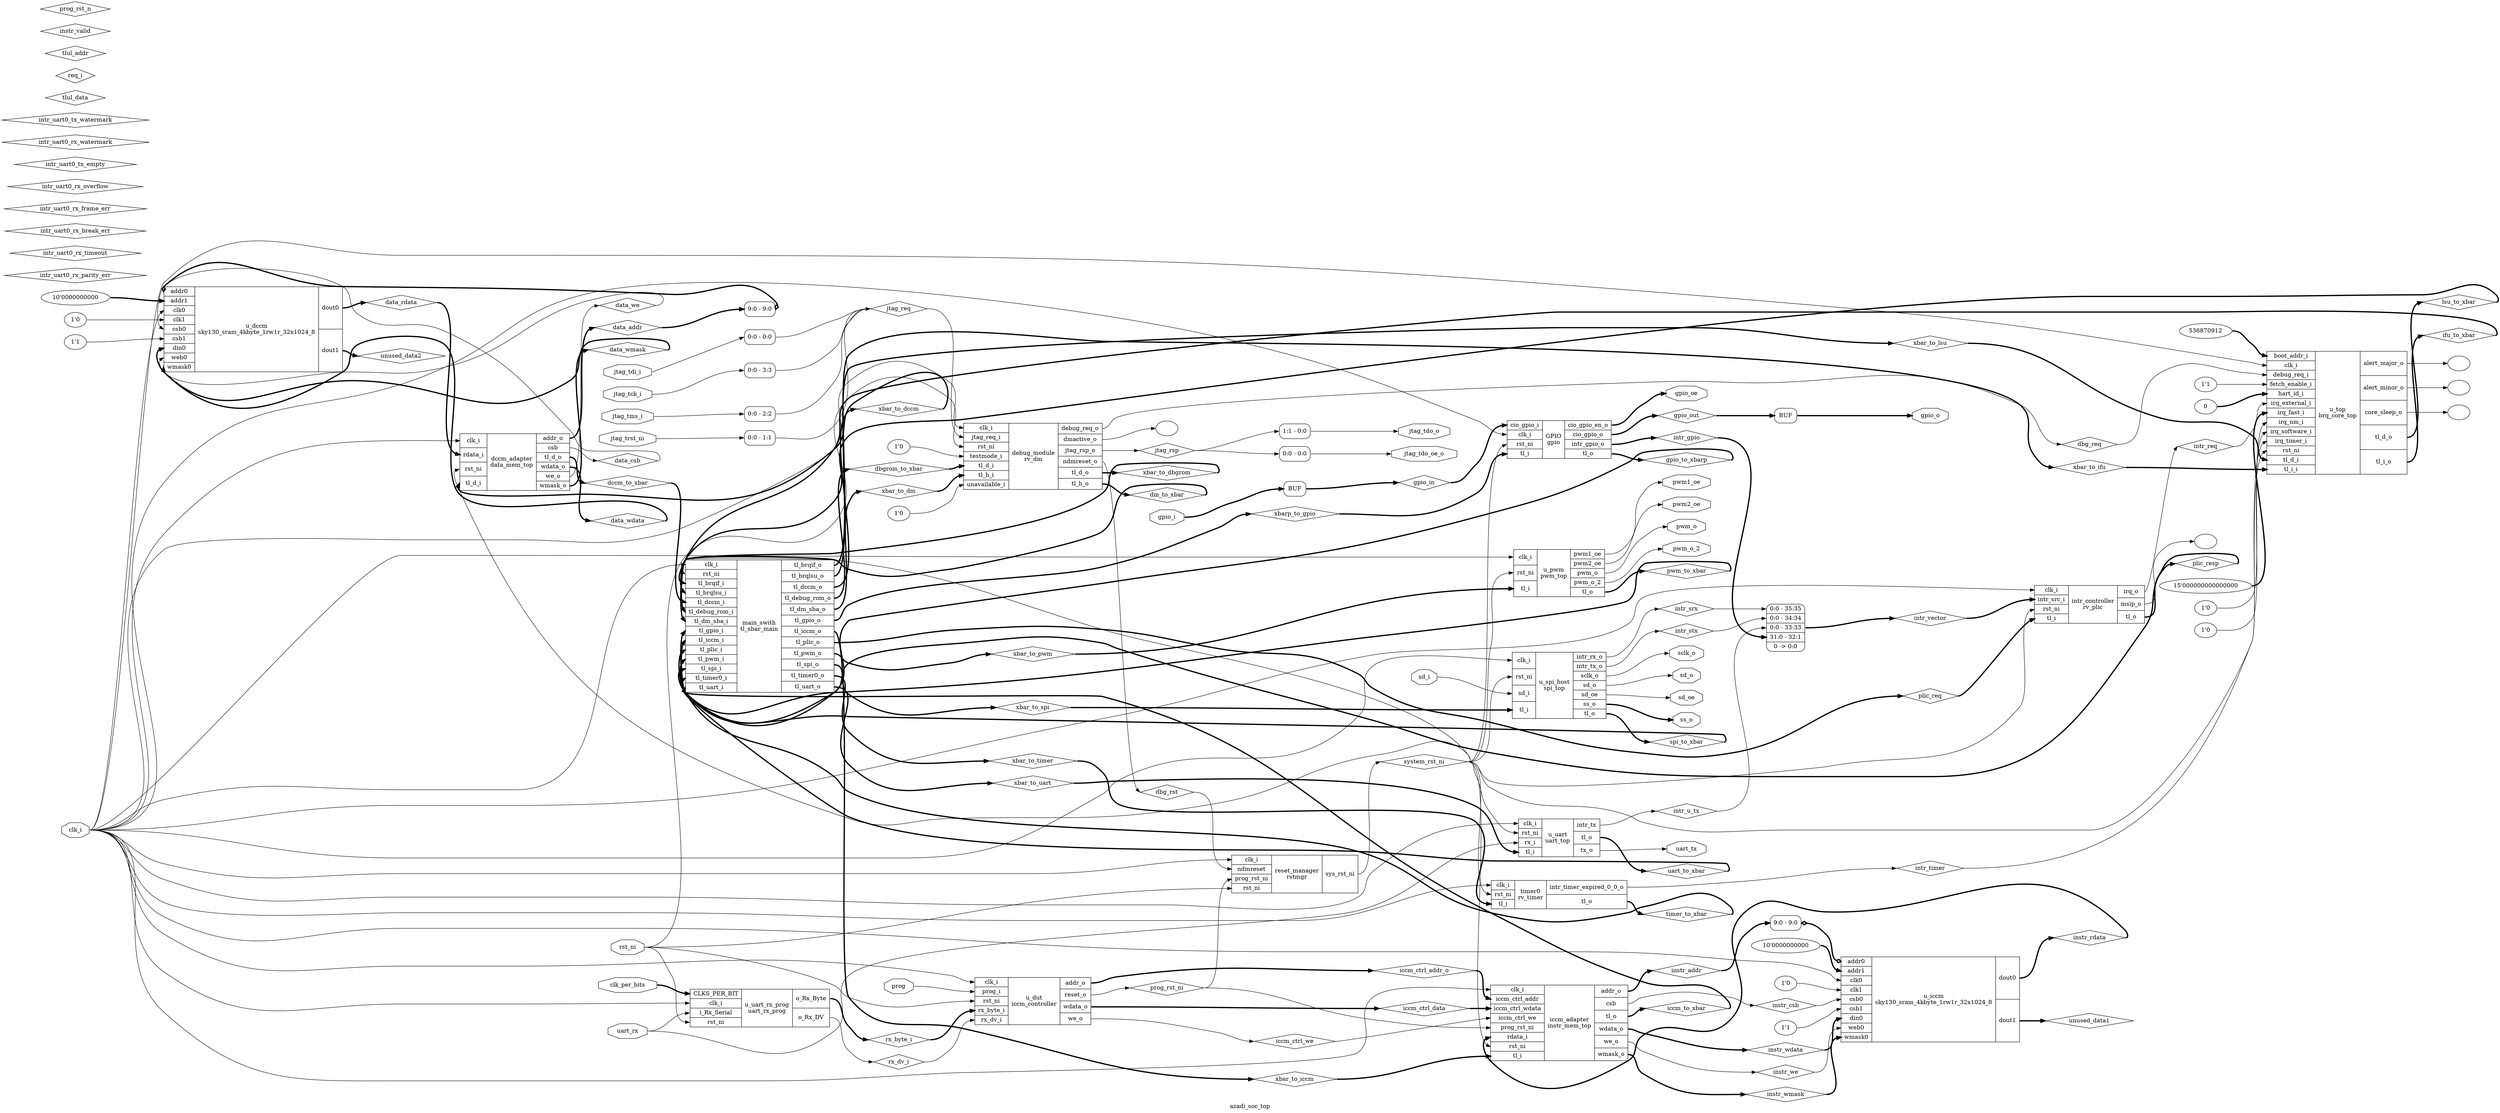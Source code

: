 digraph "azadi_soc_top" {
label="azadi_soc_top";
rankdir="LR";
remincross=true;
n1 [ shape=diamond, label="unused_data2", color="black", fontcolor="black" ];
n2 [ shape=diamond, label="unused_data1", color="black", fontcolor="black" ];
n3 [ shape=diamond, label="rx_byte_i", color="black", fontcolor="black" ];
n4 [ shape=diamond, label="rx_dv_i", color="black", fontcolor="black" ];
n5 [ shape=diamond, label="prog_rst_ni", color="black", fontcolor="black" ];
n6 [ shape=diamond, label="jtag_rsp", color="black", fontcolor="black" ];
n7 [ shape=diamond, label="jtag_req", color="black", fontcolor="black" ];
n8 [ shape=diamond, label="intr_u_tx", color="black", fontcolor="black" ];
n9 [ shape=diamond, label="intr_timer", color="black", fontcolor="black" ];
n10 [ shape=diamond, label="intr_stx", color="black", fontcolor="black" ];
n11 [ shape=diamond, label="intr_srx", color="black", fontcolor="black" ];
n12 [ shape=diamond, label="intr_req", color="black", fontcolor="black" ];
n13 [ shape=diamond, label="intr_uart0_rx_parity_err", color="black", fontcolor="black" ];
n14 [ shape=diamond, label="intr_uart0_rx_timeout", color="black", fontcolor="black" ];
n15 [ shape=diamond, label="intr_uart0_rx_break_err", color="black", fontcolor="black" ];
n16 [ shape=diamond, label="intr_uart0_rx_frame_err", color="black", fontcolor="black" ];
n17 [ shape=diamond, label="intr_uart0_rx_overflow", color="black", fontcolor="black" ];
n18 [ shape=diamond, label="intr_uart0_tx_empty", color="black", fontcolor="black" ];
n19 [ shape=diamond, label="intr_uart0_rx_watermark", color="black", fontcolor="black" ];
n20 [ shape=diamond, label="intr_uart0_tx_watermark", color="black", fontcolor="black" ];
n21 [ shape=diamond, label="intr_gpio", color="black", fontcolor="black" ];
n22 [ shape=diamond, label="intr_vector", color="black", fontcolor="black" ];
n23 [ shape=diamond, label="spi_to_xbar", color="black", fontcolor="black" ];
n24 [ shape=diamond, label="xbar_to_spi", color="black", fontcolor="black" ];
n25 [ shape=diamond, label="pwm_to_xbar", color="black", fontcolor="black" ];
n26 [ shape=diamond, label="xbar_to_pwm", color="black", fontcolor="black" ];
n27 [ shape=diamond, label="timer_to_xbar", color="black", fontcolor="black" ];
n28 [ shape=diamond, label="xbar_to_timer", color="black", fontcolor="black" ];
n29 [ shape=diamond, label="uart_to_xbar", color="black", fontcolor="black" ];
n30 [ shape=diamond, label="xbar_to_uart", color="black", fontcolor="black" ];
n31 [ shape=diamond, label="plic_resp", color="black", fontcolor="black" ];
n32 [ shape=diamond, label="plic_req", color="black", fontcolor="black" ];
n33 [ shape=diamond, label="xbar_to_dbgrom", color="black", fontcolor="black" ];
n34 [ shape=diamond, label="dbgrom_to_xbar", color="black", fontcolor="black" ];
n35 [ shape=diamond, label="xbar_to_dm", color="black", fontcolor="black" ];
n36 [ shape=diamond, label="dm_to_xbar", color="black", fontcolor="black" ];
n37 [ shape=diamond, label="gpio_to_xbarp", color="black", fontcolor="black" ];
n38 [ shape=diamond, label="xbarp_to_gpio", color="black", fontcolor="black" ];
n39 [ shape=diamond, label="dccm_to_xbar", color="black", fontcolor="black" ];
n40 [ shape=diamond, label="xbar_to_dccm", color="black", fontcolor="black" ];
n41 [ shape=diamond, label="xbar_to_lsu", color="black", fontcolor="black" ];
n42 [ shape=diamond, label="lsu_to_xbar", color="black", fontcolor="black" ];
n43 [ shape=diamond, label="iccm_to_xbar", color="black", fontcolor="black" ];
n44 [ shape=diamond, label="xbar_to_iccm", color="black", fontcolor="black" ];
n45 [ shape=diamond, label="xbar_to_ifu", color="black", fontcolor="black" ];
n46 [ shape=diamond, label="ifu_to_xbar", color="black", fontcolor="black" ];
n47 [ shape=diamond, label="iccm_ctrl_addr_o", color="black", fontcolor="black" ];
n48 [ shape=diamond, label="iccm_ctrl_we", color="black", fontcolor="black" ];
n49 [ shape=diamond, label="iccm_ctrl_data", color="black", fontcolor="black" ];
n50 [ shape=diamond, label="data_rdata", color="black", fontcolor="black" ];
n51 [ shape=diamond, label="data_we", color="black", fontcolor="black" ];
n52 [ shape=diamond, label="data_wmask", color="black", fontcolor="black" ];
n53 [ shape=diamond, label="data_wdata", color="black", fontcolor="black" ];
n54 [ shape=diamond, label="data_addr", color="black", fontcolor="black" ];
n55 [ shape=diamond, label="data_csb", color="black", fontcolor="black" ];
n56 [ shape=diamond, label="instr_rdata", color="black", fontcolor="black" ];
n57 [ shape=diamond, label="instr_we", color="black", fontcolor="black" ];
n58 [ shape=diamond, label="instr_wmask", color="black", fontcolor="black" ];
n59 [ shape=diamond, label="instr_wdata", color="black", fontcolor="black" ];
n60 [ shape=diamond, label="instr_addr", color="black", fontcolor="black" ];
n61 [ shape=diamond, label="instr_csb", color="black", fontcolor="black" ];
n62 [ shape=diamond, label="dbg_rst", color="black", fontcolor="black" ];
n63 [ shape=diamond, label="dbg_req", color="black", fontcolor="black" ];
n64 [ shape=diamond, label="tlul_data", color="black", fontcolor="black" ];
n65 [ shape=diamond, label="req_i", color="black", fontcolor="black" ];
n66 [ shape=diamond, label="tlul_addr", color="black", fontcolor="black" ];
n67 [ shape=diamond, label="instr_valid", color="black", fontcolor="black" ];
n68 [ shape=diamond, label="gpio_out", color="black", fontcolor="black" ];
n69 [ shape=diamond, label="gpio_in", color="black", fontcolor="black" ];
n70 [ shape=diamond, label="system_rst_ni", color="black", fontcolor="black" ];
n71 [ shape=diamond, label="prog_rst_n", color="black", fontcolor="black" ];
n72 [ shape=octagon, label="sd_i", color="black", fontcolor="black" ];
n73 [ shape=octagon, label="sd_oe", color="black", fontcolor="black" ];
n74 [ shape=octagon, label="sd_o", color="black", fontcolor="black" ];
n75 [ shape=octagon, label="sclk_o", color="black", fontcolor="black" ];
n76 [ shape=octagon, label="ss_o", color="black", fontcolor="black" ];
n77 [ shape=octagon, label="pwm2_oe", color="black", fontcolor="black" ];
n78 [ shape=octagon, label="pwm1_oe", color="black", fontcolor="black" ];
n79 [ shape=octagon, label="pwm_o_2", color="black", fontcolor="black" ];
n80 [ shape=octagon, label="pwm_o", color="black", fontcolor="black" ];
n81 [ shape=octagon, label="uart_rx", color="black", fontcolor="black" ];
n82 [ shape=octagon, label="uart_tx", color="black", fontcolor="black" ];
n83 [ shape=octagon, label="jtag_tdo_oe_o", color="black", fontcolor="black" ];
n84 [ shape=octagon, label="jtag_tdo_o", color="black", fontcolor="black" ];
n85 [ shape=octagon, label="jtag_tdi_i", color="black", fontcolor="black" ];
n86 [ shape=octagon, label="jtag_trst_ni", color="black", fontcolor="black" ];
n87 [ shape=octagon, label="jtag_tms_i", color="black", fontcolor="black" ];
n88 [ shape=octagon, label="jtag_tck_i", color="black", fontcolor="black" ];
n89 [ shape=octagon, label="gpio_oe", color="black", fontcolor="black" ];
n90 [ shape=octagon, label="gpio_o", color="black", fontcolor="black" ];
n91 [ shape=octagon, label="gpio_i", color="black", fontcolor="black" ];
n92 [ shape=octagon, label="clk_per_bits", color="black", fontcolor="black" ];
n93 [ shape=octagon, label="prog", color="black", fontcolor="black" ];
n94 [ shape=octagon, label="rst_ni", color="black", fontcolor="black" ];
n95 [ shape=octagon, label="clk_i", color="black", fontcolor="black" ];
v0 [ label="10'0000000000" ];
v1 [ label="1'1" ];
v2 [ label="1'0" ];
c107 [ shape=record, label="{{<p96> addr0|<p97> addr1|<p98> clk0|<p99> clk1|<p100> csb0|<p101> csb1|<p102> din0|<p103> web0|<p104> wmask0}|u_dccm\nsky130_sram_4kbyte_1rw1r_32x1024_8|{<p105> dout0|<p106> dout1}}" ];
x3 [ shape=record, style=rounded, label="<s0> 9:0 - 9:0 " ];
x3:e -> c107:p96:w [arrowhead=odiamond, arrowtail=odiamond, dir=both, color="black", style="setlinewidth(3)", label=""];
c116 [ shape=record, label="{{<p95> clk_i|<p108> rdata_i|<p94> rst_ni|<p109> tl_d_i}|dccm_adapter\ndata_mem_top|{<p110> addr_o|<p111> csb|<p112> tl_d_o|<p113> wdata_o|<p114> we_o|<p115> wmask_o}}" ];
v4 [ label="10'0000000000" ];
v5 [ label="1'1" ];
v6 [ label="1'0" ];
c117 [ shape=record, label="{{<p96> addr0|<p97> addr1|<p98> clk0|<p99> clk1|<p100> csb0|<p101> csb1|<p102> din0|<p103> web0|<p104> wmask0}|u_iccm\nsky130_sram_4kbyte_1rw1r_32x1024_8|{<p105> dout0|<p106> dout1}}" ];
x7 [ shape=record, style=rounded, label="<s0> 9:0 - 9:0 " ];
x7:e -> c117:p96:w [arrowhead=odiamond, arrowtail=odiamond, dir=both, color="black", style="setlinewidth(3)", label=""];
c122 [ shape=record, label="{{<p95> clk_i|<p118> iccm_ctrl_addr|<p119> iccm_ctrl_wdata|<p48> iccm_ctrl_we|<p5> prog_rst_ni|<p108> rdata_i|<p94> rst_ni|<p120> tl_i}|iccm_adapter\ninstr_mem_top|{<p110> addr_o|<p111> csb|<p121> tl_o|<p113> wdata_o|<p114> we_o|<p115> wmask_o}}" ];
c127 [ shape=record, label="{{<p123> CLKS_PER_BIT|<p95> clk_i|<p124> i_Rx_Serial|<p94> rst_ni}|u_uart_rx_prog\nuart_rx_prog|{<p125> o_Rx_Byte|<p126> o_Rx_DV}}" ];
c130 [ shape=record, label="{{<p95> clk_i|<p128> prog_i|<p94> rst_ni|<p3> rx_byte_i|<p4> rx_dv_i}|u_dut\niccm_controller|{<p110> addr_o|<p129> reset_o|<p113> wdata_o|<p114> we_o}}" ];
c134 [ shape=record, label="{{<p95> clk_i|<p94> rst_ni|<p131> rx_i|<p120> tl_i}|u_uart\nuart_top|{<p132> intr_tx|<p121> tl_o|<p133> tx_o}}" ];
v8 [ label="" ];
c138 [ shape=record, label="{{<p95> clk_i|<p135> intr_src_i|<p94> rst_ni|<p120> tl_i}|intr_controller\nrv_plic|{<p136> irq_o|<p137> msip_o|<p121> tl_o}}" ];
c141 [ shape=record, label="{{<p95> clk_i|<p139> ndmreset|<p5> prog_rst_ni|<p94> rst_ni}|reset_manager\nrstmgr|{<p140> sys_rst_ni}}" ];
c146 [ shape=record, label="{{<p142> cio_gpio_i|<p95> clk_i|<p94> rst_ni|<p120> tl_i}|GPIO\ngpio|{<p143> cio_gpio_en_o|<p144> cio_gpio_o|<p145> intr_gpio_o|<p121> tl_o}}" ];
c149 [ shape=record, label="{{<p95> clk_i|<p94> rst_ni|<p72> sd_i|<p120> tl_i}|u_spi_host\nspi_top|{<p147> intr_rx_o|<p148> intr_tx_o|<p75> sclk_o|<p74> sd_o|<p73> sd_oe|<p76> ss_o|<p121> tl_o}}" ];
c150 [ shape=record, label="{{<p95> clk_i|<p94> rst_ni|<p120> tl_i}|u_pwm\npwm_top|{<p78> pwm1_oe|<p77> pwm2_oe|<p80> pwm_o|<p79> pwm_o_2|<p121> tl_o}}" ];
c152 [ shape=record, label="{{<p95> clk_i|<p94> rst_ni|<p120> tl_i}|timer0\nrv_timer|{<p151> intr_timer_expired_0_0_o|<p121> tl_o}}" ];
c177 [ shape=record, label="{{<p95> clk_i|<p94> rst_ni|<p153> tl_brqif_i|<p154> tl_brqlsu_i|<p155> tl_dccm_i|<p156> tl_debug_rom_i|<p157> tl_dm_sba_i|<p158> tl_gpio_i|<p159> tl_iccm_i|<p160> tl_plic_i|<p161> tl_pwm_i|<p162> tl_spi_i|<p163> tl_timer0_i|<p164> tl_uart_i}|main_swith\ntl_xbar_main|{<p165> tl_brqif_o|<p166> tl_brqlsu_o|<p167> tl_dccm_o|<p168> tl_debug_rom_o|<p169> tl_dm_sba_o|<p170> tl_gpio_o|<p171> tl_iccm_o|<p172> tl_plic_o|<p173> tl_pwm_o|<p174> tl_spi_o|<p175> tl_timer0_o|<p176> tl_uart_o}}" ];
v9 [ label="1'0" ];
v10 [ label="" ];
v11 [ label="1'0" ];
c187 [ shape=record, label="{{<p95> clk_i|<p178> jtag_req_i|<p94> rst_ni|<p179> testmode_i|<p109> tl_d_i|<p180> tl_h_i|<p181> unavailable_i}|debug_module\nrv_dm|{<p182> debug_req_o|<p183> dmactive_o|<p184> jtag_rsp_o|<p185> ndmreset_o|<p112> tl_d_o|<p186> tl_h_o}}" ];
v12 [ label="" ];
v13 [ label="" ];
v14 [ label="" ];
v15 [ label="1'1" ];
v16 [ label="1'0" ];
v17 [ label="15'000000000000000" ];
v18 [ label="1'0" ];
v19 [ label="536870912" ];
v20 [ label="0" ];
c202 [ shape=record, label="{{<p188> boot_addr_i|<p95> clk_i|<p189> debug_req_i|<p190> fetch_enable_i|<p191> hart_id_i|<p192> irq_external_i|<p193> irq_fast_i|<p194> irq_nm_i|<p195> irq_software_i|<p196> irq_timer_i|<p94> rst_ni|<p109> tl_d_i|<p197> tl_i_i}|u_top\nbrq_core_top|{<p198> alert_major_o|<p199> alert_minor_o|<p200> core_sleep_o|<p112> tl_d_o|<p201> tl_i_o}}" ];
x21 [shape=box, style=rounded, label="BUF"];
x22 [shape=box, style=rounded, label="BUF"];
x23 [ shape=record, style=rounded, label="<s4> 0:0 - 35:35 |<s3> 0:0 - 34:34 |<s2> 0:0 - 33:33 |<s1> 31:0 - 32:1 |0 -&gt; 0:0 " ];
x24 [ shape=record, style=rounded, label="<s0> 0:0 - 3:3 " ];
x25 [ shape=record, style=rounded, label="<s0> 0:0 - 2:2 " ];
x26 [ shape=record, style=rounded, label="<s0> 0:0 - 1:1 " ];
x27 [ shape=record, style=rounded, label="<s0> 0:0 - 0:0 " ];
x28 [ shape=record, style=rounded, label="<s0> 1:1 - 0:0 " ];
x29 [ shape=record, style=rounded, label="<s0> 0:0 - 0:0 " ];
c107:p106:e -> n1:w [color="black", style="setlinewidth(3)", label=""];
c149:p148:e -> n10:w [color="black", label=""];
n10:e -> x23:s3:w [color="black", label=""];
c149:p147:e -> n11:w [color="black", label=""];
n11:e -> x23:s4:w [color="black", label=""];
c138:p136:e -> n12:w [color="black", label=""];
n12:e -> c202:p192:w [color="black", label=""];
c117:p106:e -> n2:w [color="black", style="setlinewidth(3)", label=""];
c146:p145:e -> n21:w [color="black", style="setlinewidth(3)", label=""];
n21:e -> x23:s1:w [color="black", style="setlinewidth(3)", label=""];
x23:e -> n22:w [color="black", style="setlinewidth(3)", label=""];
n22:e -> c138:p135:w [color="black", style="setlinewidth(3)", label=""];
c149:p121:e -> n23:w [color="black", style="setlinewidth(3)", label=""];
n23:e -> c177:p162:w [color="black", style="setlinewidth(3)", label=""];
c177:p174:e -> n24:w [color="black", style="setlinewidth(3)", label=""];
n24:e -> c149:p120:w [color="black", style="setlinewidth(3)", label=""];
c150:p121:e -> n25:w [color="black", style="setlinewidth(3)", label=""];
n25:e -> c177:p161:w [color="black", style="setlinewidth(3)", label=""];
c177:p173:e -> n26:w [color="black", style="setlinewidth(3)", label=""];
n26:e -> c150:p120:w [color="black", style="setlinewidth(3)", label=""];
c152:p121:e -> n27:w [color="black", style="setlinewidth(3)", label=""];
n27:e -> c177:p163:w [color="black", style="setlinewidth(3)", label=""];
c177:p175:e -> n28:w [color="black", style="setlinewidth(3)", label=""];
n28:e -> c152:p120:w [color="black", style="setlinewidth(3)", label=""];
c134:p121:e -> n29:w [color="black", style="setlinewidth(3)", label=""];
n29:e -> c177:p164:w [color="black", style="setlinewidth(3)", label=""];
c127:p125:e -> n3:w [color="black", style="setlinewidth(3)", label=""];
n3:e -> c130:p3:w [color="black", style="setlinewidth(3)", label=""];
c177:p176:e -> n30:w [color="black", style="setlinewidth(3)", label=""];
n30:e -> c134:p120:w [color="black", style="setlinewidth(3)", label=""];
c138:p121:e -> n31:w [color="black", style="setlinewidth(3)", label=""];
n31:e -> c177:p160:w [color="black", style="setlinewidth(3)", label=""];
c177:p172:e -> n32:w [color="black", style="setlinewidth(3)", label=""];
n32:e -> c138:p120:w [color="black", style="setlinewidth(3)", label=""];
c187:p112:e -> n33:w [color="black", style="setlinewidth(3)", label=""];
n33:e -> c177:p156:w [color="black", style="setlinewidth(3)", label=""];
c177:p168:e -> n34:w [color="black", style="setlinewidth(3)", label=""];
n34:e -> c187:p109:w [color="black", style="setlinewidth(3)", label=""];
c177:p169:e -> n35:w [color="black", style="setlinewidth(3)", label=""];
n35:e -> c187:p180:w [color="black", style="setlinewidth(3)", label=""];
c187:p186:e -> n36:w [color="black", style="setlinewidth(3)", label=""];
n36:e -> c177:p157:w [color="black", style="setlinewidth(3)", label=""];
c146:p121:e -> n37:w [color="black", style="setlinewidth(3)", label=""];
n37:e -> c177:p158:w [color="black", style="setlinewidth(3)", label=""];
c177:p170:e -> n38:w [color="black", style="setlinewidth(3)", label=""];
n38:e -> c146:p120:w [color="black", style="setlinewidth(3)", label=""];
c116:p112:e -> n39:w [color="black", style="setlinewidth(3)", label=""];
n39:e -> c177:p155:w [color="black", style="setlinewidth(3)", label=""];
c127:p126:e -> n4:w [color="black", label=""];
n4:e -> c130:p4:w [color="black", label=""];
c177:p167:e -> n40:w [color="black", style="setlinewidth(3)", label=""];
n40:e -> c116:p109:w [color="black", style="setlinewidth(3)", label=""];
c177:p166:e -> n41:w [color="black", style="setlinewidth(3)", label=""];
n41:e -> c202:p109:w [color="black", style="setlinewidth(3)", label=""];
c202:p112:e -> n42:w [color="black", style="setlinewidth(3)", label=""];
n42:e -> c177:p154:w [color="black", style="setlinewidth(3)", label=""];
c122:p121:e -> n43:w [color="black", style="setlinewidth(3)", label=""];
n43:e -> c177:p159:w [color="black", style="setlinewidth(3)", label=""];
c177:p171:e -> n44:w [color="black", style="setlinewidth(3)", label=""];
n44:e -> c122:p120:w [color="black", style="setlinewidth(3)", label=""];
c177:p165:e -> n45:w [color="black", style="setlinewidth(3)", label=""];
n45:e -> c202:p197:w [color="black", style="setlinewidth(3)", label=""];
c202:p201:e -> n46:w [color="black", style="setlinewidth(3)", label=""];
n46:e -> c177:p153:w [color="black", style="setlinewidth(3)", label=""];
c130:p110:e -> n47:w [color="black", style="setlinewidth(3)", label=""];
n47:e -> c122:p118:w [color="black", style="setlinewidth(3)", label=""];
c130:p114:e -> n48:w [color="black", label=""];
n48:e -> c122:p48:w [color="black", label=""];
c130:p113:e -> n49:w [color="black", style="setlinewidth(3)", label=""];
n49:e -> c122:p119:w [color="black", style="setlinewidth(3)", label=""];
c130:p129:e -> n5:w [color="black", label=""];
n5:e -> c122:p5:w [color="black", label=""];
n5:e -> c141:p5:w [color="black", label=""];
c107:p105:e -> n50:w [color="black", style="setlinewidth(3)", label=""];
n50:e -> c116:p108:w [color="black", style="setlinewidth(3)", label=""];
c116:p114:e -> n51:w [color="black", label=""];
n51:e -> c107:p103:w [color="black", label=""];
c116:p115:e -> n52:w [color="black", style="setlinewidth(3)", label=""];
n52:e -> c107:p104:w [color="black", style="setlinewidth(3)", label=""];
c116:p113:e -> n53:w [color="black", style="setlinewidth(3)", label=""];
n53:e -> c107:p102:w [color="black", style="setlinewidth(3)", label=""];
c116:p110:e -> n54:w [color="black", style="setlinewidth(3)", label=""];
n54:e -> x3:s0:w [color="black", style="setlinewidth(3)", label=""];
c116:p111:e -> n55:w [color="black", label=""];
n55:e -> c107:p100:w [color="black", label=""];
c117:p105:e -> n56:w [color="black", style="setlinewidth(3)", label=""];
n56:e -> c122:p108:w [color="black", style="setlinewidth(3)", label=""];
c122:p114:e -> n57:w [color="black", label=""];
n57:e -> c117:p103:w [color="black", label=""];
c122:p115:e -> n58:w [color="black", style="setlinewidth(3)", label=""];
n58:e -> c117:p104:w [color="black", style="setlinewidth(3)", label=""];
c122:p113:e -> n59:w [color="black", style="setlinewidth(3)", label=""];
n59:e -> c117:p102:w [color="black", style="setlinewidth(3)", label=""];
c187:p184:e -> n6:w [color="black", label=""];
n6:e -> x28:s0:w [color="black", label=""];
n6:e -> x29:s0:w [color="black", label=""];
c122:p110:e -> n60:w [color="black", style="setlinewidth(3)", label=""];
n60:e -> x7:s0:w [color="black", style="setlinewidth(3)", label=""];
c122:p111:e -> n61:w [color="black", label=""];
n61:e -> c117:p100:w [color="black", label=""];
c187:p185:e -> n62:w [color="black", label=""];
n62:e -> c141:p139:w [color="black", label=""];
c187:p182:e -> n63:w [color="black", label=""];
n63:e -> c202:p189:w [color="black", label=""];
c146:p144:e -> n68:w [color="black", style="setlinewidth(3)", label=""];
n68:e -> x22:w:w [color="black", style="setlinewidth(3)", label=""];
x21:e:e -> n69:w [color="black", style="setlinewidth(3)", label=""];
n69:e -> c146:p142:w [color="black", style="setlinewidth(3)", label=""];
x24:s0:e -> n7:w [color="black", label=""];
x25:s0:e -> n7:w [color="black", label=""];
x26:s0:e -> n7:w [color="black", label=""];
x27:s0:e -> n7:w [color="black", label=""];
n7:e -> c187:p178:w [color="black", label=""];
c141:p140:e -> n70:w [color="black", label=""];
n70:e -> c116:p94:w [color="black", label=""];
n70:e -> c122:p94:w [color="black", label=""];
n70:e -> c134:p94:w [color="black", label=""];
n70:e -> c138:p94:w [color="black", label=""];
n70:e -> c146:p94:w [color="black", label=""];
n70:e -> c149:p94:w [color="black", label=""];
n70:e -> c150:p94:w [color="black", label=""];
n70:e -> c152:p94:w [color="black", label=""];
n70:e -> c177:p94:w [color="black", label=""];
n70:e -> c202:p94:w [color="black", label=""];
n72:e -> c149:p72:w [color="black", label=""];
c149:p73:e -> n73:w [color="black", label=""];
c149:p74:e -> n74:w [color="black", label=""];
c149:p75:e -> n75:w [color="black", label=""];
c149:p76:e -> n76:w [color="black", style="setlinewidth(3)", label=""];
c150:p77:e -> n77:w [color="black", label=""];
c150:p78:e -> n78:w [color="black", label=""];
c150:p79:e -> n79:w [color="black", label=""];
c134:p132:e -> n8:w [color="black", label=""];
n8:e -> x23:s2:w [color="black", label=""];
c150:p80:e -> n80:w [color="black", label=""];
n81:e -> c127:p124:w [color="black", label=""];
n81:e -> c134:p131:w [color="black", label=""];
c134:p133:e -> n82:w [color="black", label=""];
x29:e -> n83:w [color="black", label=""];
x28:e -> n84:w [color="black", label=""];
n85:e -> x27:w [color="black", label=""];
n86:e -> x26:w [color="black", label=""];
n87:e -> x25:w [color="black", label=""];
n88:e -> x24:w [color="black", label=""];
c146:p143:e -> n89:w [color="black", style="setlinewidth(3)", label=""];
c152:p151:e -> n9:w [color="black", label=""];
n9:e -> c202:p196:w [color="black", label=""];
x22:e:e -> n90:w [color="black", style="setlinewidth(3)", label=""];
n91:e -> x21:w:w [color="black", style="setlinewidth(3)", label=""];
n92:e -> c127:p123:w [color="black", style="setlinewidth(3)", label=""];
n93:e -> c130:p128:w [color="black", label=""];
n94:e -> c127:p94:w [color="black", label=""];
n94:e -> c130:p94:w [color="black", label=""];
n94:e -> c141:p94:w [color="black", label=""];
n94:e -> c187:p94:w [color="black", label=""];
n95:e -> c107:p98:w [color="black", label=""];
n95:e -> c116:p95:w [color="black", label=""];
n95:e -> c117:p98:w [color="black", label=""];
n95:e -> c122:p95:w [color="black", label=""];
n95:e -> c127:p95:w [color="black", label=""];
n95:e -> c130:p95:w [color="black", label=""];
n95:e -> c134:p95:w [color="black", label=""];
n95:e -> c138:p95:w [color="black", label=""];
n95:e -> c141:p95:w [color="black", label=""];
n95:e -> c146:p95:w [color="black", label=""];
n95:e -> c149:p95:w [color="black", label=""];
n95:e -> c150:p95:w [color="black", label=""];
n95:e -> c152:p95:w [color="black", label=""];
n95:e -> c177:p95:w [color="black", label=""];
n95:e -> c187:p95:w [color="black", label=""];
n95:e -> c202:p95:w [color="black", label=""];
v0:e -> c107:p97:w [color="black", style="setlinewidth(3)", label=""];
v1:e -> c107:p101:w [color="black", label=""];
c187:p183:e -> v10:w [color="black", label=""];
v11:e -> c187:p179:w [color="black", label=""];
c202:p200:e -> v12:w [color="black", label=""];
c202:p198:e -> v13:w [color="black", label=""];
c202:p199:e -> v14:w [color="black", label=""];
v15:e -> c202:p190:w [color="black", label=""];
v16:e -> c202:p194:w [color="black", label=""];
v17:e -> c202:p193:w [color="black", style="setlinewidth(3)", label=""];
v18:e -> c202:p195:w [color="black", label=""];
v19:e -> c202:p188:w [color="black", style="setlinewidth(3)", label=""];
v2:e -> c107:p99:w [color="black", label=""];
v20:e -> c202:p191:w [color="black", style="setlinewidth(3)", label=""];
v4:e -> c117:p97:w [color="black", style="setlinewidth(3)", label=""];
v5:e -> c117:p101:w [color="black", label=""];
v6:e -> c117:p99:w [color="black", label=""];
c138:p137:e -> v8:w [color="black", label=""];
v9:e -> c187:p181:w [color="black", label=""];
}
